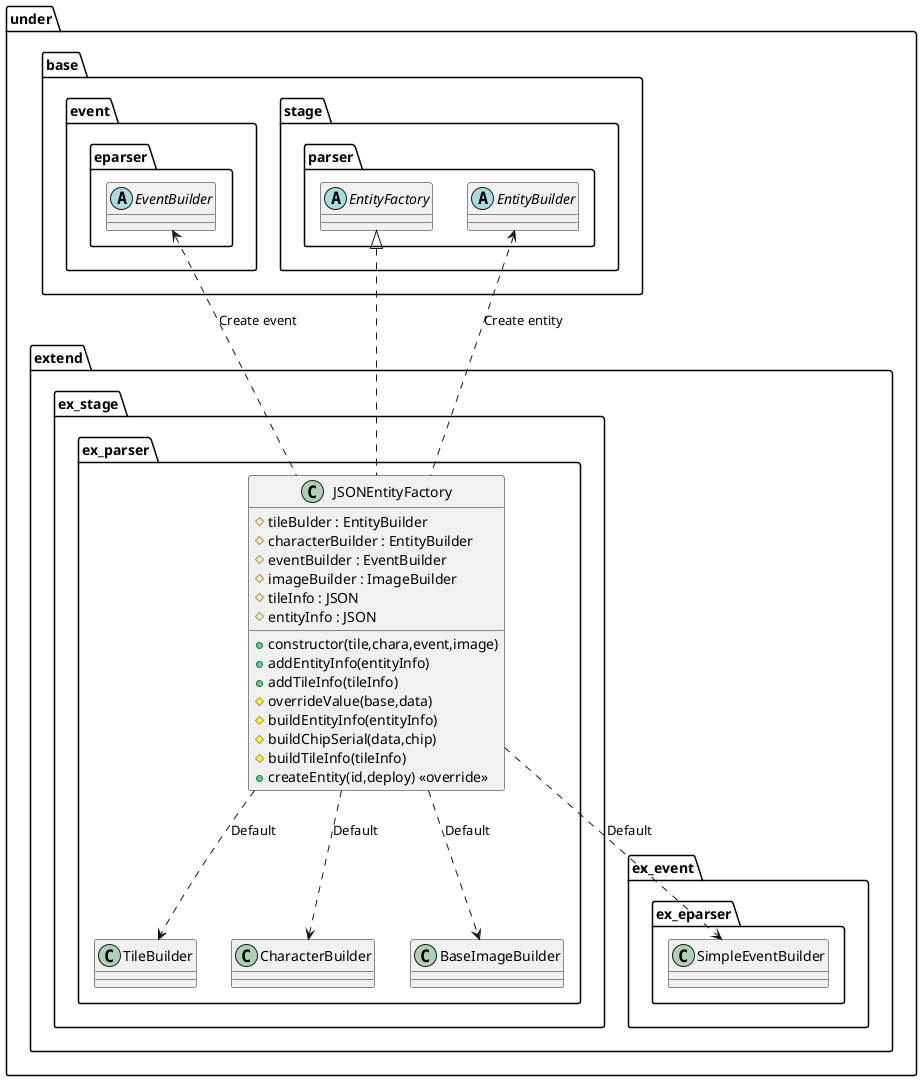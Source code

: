 @startuml ParserFactory

package under {
    package extend {
        package ex_stage {
            package ex_parser {
                class JSONEntityFactory {
                    +constructor(tile,chara,event,image)
                    #tileBulder : EntityBuilder
                    #characterBuilder : EntityBuilder
                    #eventBuilder : EventBuilder
                    #imageBuilder : ImageBuilder
                    #tileInfo : JSON
                    #entityInfo : JSON
                    +addEntityInfo(entityInfo)
                    +addTileInfo(tileInfo)
                    #overrideValue(base,data)
                    #buildEntityInfo(entityInfo)
                    #buildChipSerial(data,chip)
                    #buildTileInfo(tileInfo)
                    +createEntity(id,deploy) <<override>>
                }
            }
        }
    }
}

package under {
    package base {
        package event {
            package eparser {
                abstract EventBuilder
            }
        }
        package stage {
            package parser {
                abstract EntityFactory
                abstract EntityBuilder
            }
        }
    }
    package extend {
        package ex_event {
            package ex_eparser {
                class SimpleEventBuilder
            }
        }
        package ex_stage {
            package ex_parser {
                class TileBuilder
                class CharacterBuilder
                class BaseImageBuilder
            }
        }
    }
}

EntityBuilder <.. JSONEntityFactory : Create entity
EventBuilder <.. JSONEntityFactory : Create event

JSONEntityFactory ..> TileBuilder : Default
JSONEntityFactory ..> CharacterBuilder : Default
JSONEntityFactory ..> SimpleEventBuilder : Default
JSONEntityFactory ..> BaseImageBuilder : Default

EntityFactory <|.. JSONEntityFactory

@enduml

